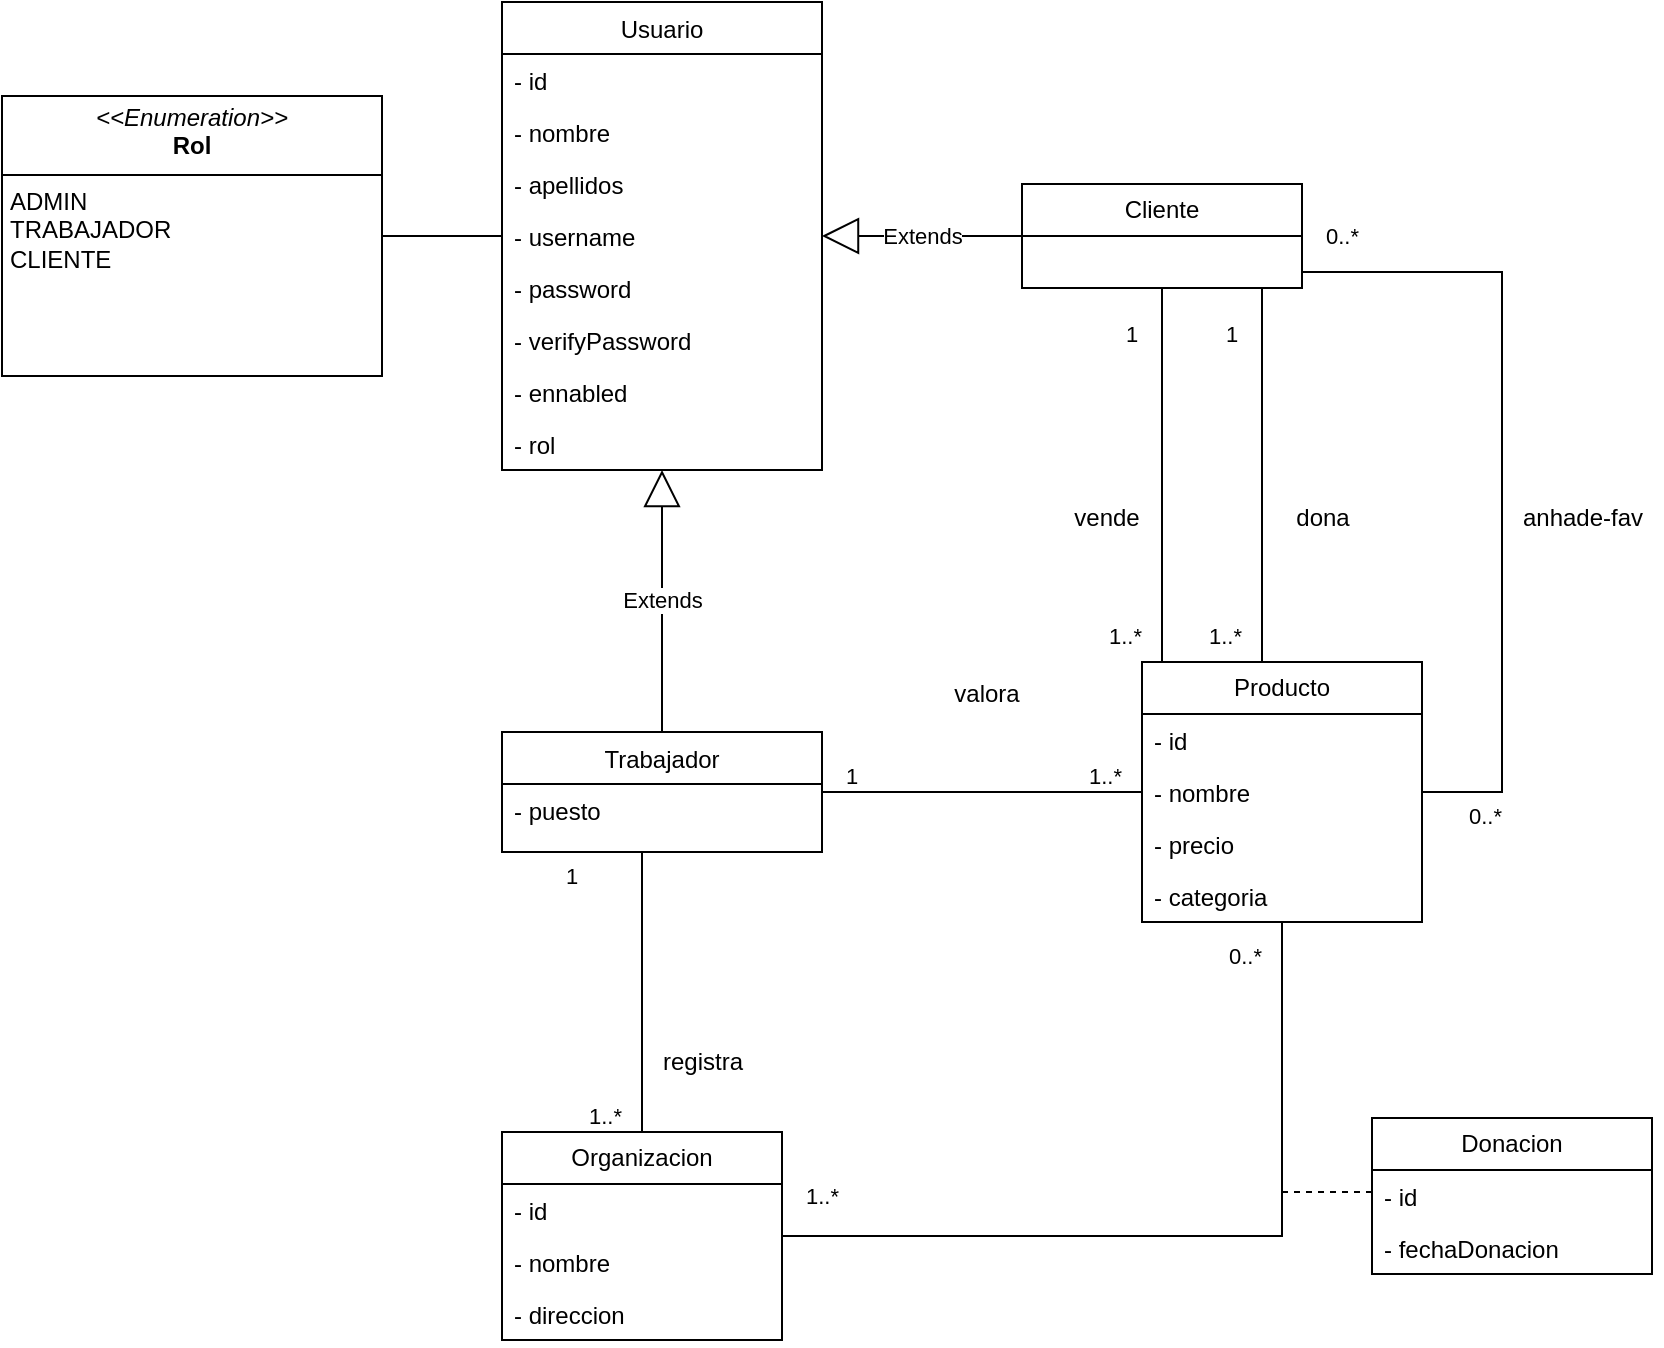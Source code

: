 <mxfile version="26.0.14">
  <diagram id="C5RBs43oDa-KdzZeNtuy" name="Page-1">
    <mxGraphModel dx="1834" dy="746" grid="1" gridSize="10" guides="1" tooltips="1" connect="1" arrows="1" fold="1" page="0" pageScale="1" pageWidth="827" pageHeight="1169" math="0" shadow="0">
      <root>
        <mxCell id="WIyWlLk6GJQsqaUBKTNV-0" />
        <mxCell id="WIyWlLk6GJQsqaUBKTNV-1" parent="WIyWlLk6GJQsqaUBKTNV-0" />
        <mxCell id="zkfFHV4jXpPFQw0GAbJ--0" value="Usuario" style="swimlane;fontStyle=0;align=center;verticalAlign=top;childLayout=stackLayout;horizontal=1;startSize=26;horizontalStack=0;resizeParent=1;resizeLast=0;collapsible=1;marginBottom=0;rounded=0;shadow=0;strokeWidth=1;" parent="WIyWlLk6GJQsqaUBKTNV-1" vertex="1">
          <mxGeometry x="220" y="55" width="160" height="234" as="geometry">
            <mxRectangle x="230" y="140" width="160" height="26" as="alternateBounds" />
          </mxGeometry>
        </mxCell>
        <mxCell id="zkfFHV4jXpPFQw0GAbJ--1" value="- id" style="text;align=left;verticalAlign=top;spacingLeft=4;spacingRight=4;overflow=hidden;rotatable=0;points=[[0,0.5],[1,0.5]];portConstraint=eastwest;" parent="zkfFHV4jXpPFQw0GAbJ--0" vertex="1">
          <mxGeometry y="26" width="160" height="26" as="geometry" />
        </mxCell>
        <mxCell id="Y8e6UUebGiFFoFMLoVHy-8" value="- nombre" style="text;strokeColor=none;fillColor=none;align=left;verticalAlign=top;spacingLeft=4;spacingRight=4;overflow=hidden;rotatable=0;points=[[0,0.5],[1,0.5]];portConstraint=eastwest;whiteSpace=wrap;html=1;" vertex="1" parent="zkfFHV4jXpPFQw0GAbJ--0">
          <mxGeometry y="52" width="160" height="26" as="geometry" />
        </mxCell>
        <mxCell id="Y8e6UUebGiFFoFMLoVHy-9" value="- apellidos" style="text;strokeColor=none;fillColor=none;align=left;verticalAlign=top;spacingLeft=4;spacingRight=4;overflow=hidden;rotatable=0;points=[[0,0.5],[1,0.5]];portConstraint=eastwest;whiteSpace=wrap;html=1;" vertex="1" parent="zkfFHV4jXpPFQw0GAbJ--0">
          <mxGeometry y="78" width="160" height="26" as="geometry" />
        </mxCell>
        <mxCell id="zkfFHV4jXpPFQw0GAbJ--2" value="- username" style="text;align=left;verticalAlign=top;spacingLeft=4;spacingRight=4;overflow=hidden;rotatable=0;points=[[0,0.5],[1,0.5]];portConstraint=eastwest;rounded=0;shadow=0;html=0;" parent="zkfFHV4jXpPFQw0GAbJ--0" vertex="1">
          <mxGeometry y="104" width="160" height="26" as="geometry" />
        </mxCell>
        <mxCell id="zkfFHV4jXpPFQw0GAbJ--3" value="- password" style="text;align=left;verticalAlign=top;spacingLeft=4;spacingRight=4;overflow=hidden;rotatable=0;points=[[0,0.5],[1,0.5]];portConstraint=eastwest;rounded=0;shadow=0;html=0;" parent="zkfFHV4jXpPFQw0GAbJ--0" vertex="1">
          <mxGeometry y="130" width="160" height="26" as="geometry" />
        </mxCell>
        <mxCell id="R_1o_fO4AISCo-Te8S6k-2" value="- verifyPassword" style="text;align=left;verticalAlign=top;spacingLeft=4;spacingRight=4;overflow=hidden;rotatable=0;points=[[0,0.5],[1,0.5]];portConstraint=eastwest;rounded=0;shadow=0;html=0;" parent="zkfFHV4jXpPFQw0GAbJ--0" vertex="1">
          <mxGeometry y="156" width="160" height="26" as="geometry" />
        </mxCell>
        <mxCell id="R_1o_fO4AISCo-Te8S6k-4" value="- ennabled" style="text;strokeColor=none;fillColor=none;align=left;verticalAlign=top;spacingLeft=4;spacingRight=4;overflow=hidden;rotatable=0;points=[[0,0.5],[1,0.5]];portConstraint=eastwest;whiteSpace=wrap;html=1;" parent="zkfFHV4jXpPFQw0GAbJ--0" vertex="1">
          <mxGeometry y="182" width="160" height="26" as="geometry" />
        </mxCell>
        <mxCell id="Y8e6UUebGiFFoFMLoVHy-2" value="- rol" style="text;strokeColor=none;fillColor=none;align=left;verticalAlign=top;spacingLeft=4;spacingRight=4;overflow=hidden;rotatable=0;points=[[0,0.5],[1,0.5]];portConstraint=eastwest;whiteSpace=wrap;html=1;" vertex="1" parent="zkfFHV4jXpPFQw0GAbJ--0">
          <mxGeometry y="208" width="160" height="26" as="geometry" />
        </mxCell>
        <mxCell id="zkfFHV4jXpPFQw0GAbJ--17" value="Trabajador" style="swimlane;fontStyle=0;align=center;verticalAlign=top;childLayout=stackLayout;horizontal=1;startSize=26;horizontalStack=0;resizeParent=1;resizeLast=0;collapsible=1;marginBottom=0;rounded=0;shadow=0;strokeWidth=1;" parent="WIyWlLk6GJQsqaUBKTNV-1" vertex="1">
          <mxGeometry x="220" y="420" width="160" height="60" as="geometry">
            <mxRectangle x="550" y="140" width="160" height="26" as="alternateBounds" />
          </mxGeometry>
        </mxCell>
        <mxCell id="zkfFHV4jXpPFQw0GAbJ--21" value="- puesto" style="text;align=left;verticalAlign=top;spacingLeft=4;spacingRight=4;overflow=hidden;rotatable=0;points=[[0,0.5],[1,0.5]];portConstraint=eastwest;rounded=0;shadow=0;html=0;" parent="zkfFHV4jXpPFQw0GAbJ--17" vertex="1">
          <mxGeometry y="26" width="160" height="26" as="geometry" />
        </mxCell>
        <mxCell id="R_1o_fO4AISCo-Te8S6k-12" value="Cliente" style="swimlane;fontStyle=0;childLayout=stackLayout;horizontal=1;startSize=26;fillColor=none;horizontalStack=0;resizeParent=1;resizeParentMax=0;resizeLast=0;collapsible=1;marginBottom=0;whiteSpace=wrap;html=1;" parent="WIyWlLk6GJQsqaUBKTNV-1" vertex="1">
          <mxGeometry x="480" y="146" width="140" height="52" as="geometry" />
        </mxCell>
        <mxCell id="R_1o_fO4AISCo-Te8S6k-19" value="Producto" style="swimlane;fontStyle=0;childLayout=stackLayout;horizontal=1;startSize=26;fillColor=none;horizontalStack=0;resizeParent=1;resizeParentMax=0;resizeLast=0;collapsible=1;marginBottom=0;whiteSpace=wrap;html=1;" parent="WIyWlLk6GJQsqaUBKTNV-1" vertex="1">
          <mxGeometry x="540" y="385" width="140" height="130" as="geometry" />
        </mxCell>
        <mxCell id="R_1o_fO4AISCo-Te8S6k-20" value="- id" style="text;strokeColor=none;fillColor=none;align=left;verticalAlign=top;spacingLeft=4;spacingRight=4;overflow=hidden;rotatable=0;points=[[0,0.5],[1,0.5]];portConstraint=eastwest;whiteSpace=wrap;html=1;" parent="R_1o_fO4AISCo-Te8S6k-19" vertex="1">
          <mxGeometry y="26" width="140" height="26" as="geometry" />
        </mxCell>
        <mxCell id="R_1o_fO4AISCo-Te8S6k-21" value="- nombre" style="text;strokeColor=none;fillColor=none;align=left;verticalAlign=top;spacingLeft=4;spacingRight=4;overflow=hidden;rotatable=0;points=[[0,0.5],[1,0.5]];portConstraint=eastwest;whiteSpace=wrap;html=1;" parent="R_1o_fO4AISCo-Te8S6k-19" vertex="1">
          <mxGeometry y="52" width="140" height="26" as="geometry" />
        </mxCell>
        <mxCell id="R_1o_fO4AISCo-Te8S6k-24" value="- precio" style="text;strokeColor=none;fillColor=none;align=left;verticalAlign=top;spacingLeft=4;spacingRight=4;overflow=hidden;rotatable=0;points=[[0,0.5],[1,0.5]];portConstraint=eastwest;whiteSpace=wrap;html=1;" parent="R_1o_fO4AISCo-Te8S6k-19" vertex="1">
          <mxGeometry y="78" width="140" height="26" as="geometry" />
        </mxCell>
        <mxCell id="R_1o_fO4AISCo-Te8S6k-22" value="- categoria" style="text;strokeColor=none;fillColor=none;align=left;verticalAlign=top;spacingLeft=4;spacingRight=4;overflow=hidden;rotatable=0;points=[[0,0.5],[1,0.5]];portConstraint=eastwest;whiteSpace=wrap;html=1;" parent="R_1o_fO4AISCo-Te8S6k-19" vertex="1">
          <mxGeometry y="104" width="140" height="26" as="geometry" />
        </mxCell>
        <mxCell id="R_1o_fO4AISCo-Te8S6k-28" value="" style="endArrow=none;html=1;edgeStyle=orthogonalEdgeStyle;rounded=0;" parent="WIyWlLk6GJQsqaUBKTNV-1" source="zkfFHV4jXpPFQw0GAbJ--17" target="R_1o_fO4AISCo-Te8S6k-19" edge="1">
          <mxGeometry relative="1" as="geometry">
            <mxPoint x="380" y="460" as="sourcePoint" />
            <mxPoint x="540" y="460" as="targetPoint" />
          </mxGeometry>
        </mxCell>
        <mxCell id="R_1o_fO4AISCo-Te8S6k-29" value="1" style="edgeLabel;resizable=0;html=1;align=left;verticalAlign=bottom;" parent="R_1o_fO4AISCo-Te8S6k-28" connectable="0" vertex="1">
          <mxGeometry x="-1" relative="1" as="geometry">
            <mxPoint x="10" as="offset" />
          </mxGeometry>
        </mxCell>
        <mxCell id="R_1o_fO4AISCo-Te8S6k-30" value="1..*" style="edgeLabel;resizable=0;html=1;align=right;verticalAlign=bottom;" parent="R_1o_fO4AISCo-Te8S6k-28" connectable="0" vertex="1">
          <mxGeometry x="1" relative="1" as="geometry">
            <mxPoint x="-10" as="offset" />
          </mxGeometry>
        </mxCell>
        <mxCell id="R_1o_fO4AISCo-Te8S6k-32" value="" style="endArrow=none;html=1;edgeStyle=orthogonalEdgeStyle;rounded=0;" parent="WIyWlLk6GJQsqaUBKTNV-1" source="R_1o_fO4AISCo-Te8S6k-12" target="R_1o_fO4AISCo-Te8S6k-19" edge="1">
          <mxGeometry relative="1" as="geometry">
            <mxPoint x="330" y="380" as="sourcePoint" />
            <mxPoint x="490" y="380" as="targetPoint" />
            <Array as="points">
              <mxPoint x="550" y="330" />
              <mxPoint x="550" y="330" />
            </Array>
          </mxGeometry>
        </mxCell>
        <mxCell id="R_1o_fO4AISCo-Te8S6k-33" value="1" style="edgeLabel;resizable=0;html=1;align=left;verticalAlign=bottom;" parent="R_1o_fO4AISCo-Te8S6k-32" connectable="0" vertex="1">
          <mxGeometry x="-1" relative="1" as="geometry">
            <mxPoint x="-20" y="31" as="offset" />
          </mxGeometry>
        </mxCell>
        <mxCell id="R_1o_fO4AISCo-Te8S6k-34" value="1..*" style="edgeLabel;resizable=0;html=1;align=right;verticalAlign=bottom;" parent="R_1o_fO4AISCo-Te8S6k-32" connectable="0" vertex="1">
          <mxGeometry x="1" relative="1" as="geometry">
            <mxPoint x="-10" y="-5" as="offset" />
          </mxGeometry>
        </mxCell>
        <mxCell id="R_1o_fO4AISCo-Te8S6k-35" value="vende" style="text;html=1;align=center;verticalAlign=middle;resizable=0;points=[];autosize=1;strokeColor=none;fillColor=none;rotation=0;" parent="WIyWlLk6GJQsqaUBKTNV-1" vertex="1">
          <mxGeometry x="492" y="298" width="60" height="30" as="geometry" />
        </mxCell>
        <mxCell id="R_1o_fO4AISCo-Te8S6k-36" value="" style="endArrow=none;html=1;edgeStyle=orthogonalEdgeStyle;rounded=0;" parent="WIyWlLk6GJQsqaUBKTNV-1" source="R_1o_fO4AISCo-Te8S6k-12" target="R_1o_fO4AISCo-Te8S6k-19" edge="1">
          <mxGeometry relative="1" as="geometry">
            <mxPoint x="330" y="380" as="sourcePoint" />
            <mxPoint x="490" y="380" as="targetPoint" />
            <Array as="points">
              <mxPoint x="720" y="190" />
              <mxPoint x="720" y="450" />
            </Array>
          </mxGeometry>
        </mxCell>
        <mxCell id="R_1o_fO4AISCo-Te8S6k-37" value="0..*" style="edgeLabel;resizable=0;html=1;align=left;verticalAlign=bottom;" parent="R_1o_fO4AISCo-Te8S6k-36" connectable="0" vertex="1">
          <mxGeometry x="-1" relative="1" as="geometry">
            <mxPoint x="10" y="-10" as="offset" />
          </mxGeometry>
        </mxCell>
        <mxCell id="R_1o_fO4AISCo-Te8S6k-38" value="0..*" style="edgeLabel;resizable=0;html=1;align=right;verticalAlign=bottom;" parent="R_1o_fO4AISCo-Te8S6k-36" connectable="0" vertex="1">
          <mxGeometry x="1" relative="1" as="geometry">
            <mxPoint x="40" y="20" as="offset" />
          </mxGeometry>
        </mxCell>
        <mxCell id="R_1o_fO4AISCo-Te8S6k-39" value="anhade-fav" style="text;html=1;align=center;verticalAlign=middle;resizable=0;points=[];autosize=1;strokeColor=none;fillColor=none;rotation=0;" parent="WIyWlLk6GJQsqaUBKTNV-1" vertex="1">
          <mxGeometry x="720" y="298" width="80" height="30" as="geometry" />
        </mxCell>
        <mxCell id="R_1o_fO4AISCo-Te8S6k-40" value="valora" style="text;html=1;align=center;verticalAlign=middle;resizable=0;points=[];autosize=1;strokeColor=none;fillColor=none;rotation=0;" parent="WIyWlLk6GJQsqaUBKTNV-1" vertex="1">
          <mxGeometry x="432" y="386" width="60" height="30" as="geometry" />
        </mxCell>
        <mxCell id="R_1o_fO4AISCo-Te8S6k-41" value="Organizacion" style="swimlane;fontStyle=0;childLayout=stackLayout;horizontal=1;startSize=26;fillColor=none;horizontalStack=0;resizeParent=1;resizeParentMax=0;resizeLast=0;collapsible=1;marginBottom=0;whiteSpace=wrap;html=1;" parent="WIyWlLk6GJQsqaUBKTNV-1" vertex="1">
          <mxGeometry x="220" y="620" width="140" height="104" as="geometry" />
        </mxCell>
        <mxCell id="R_1o_fO4AISCo-Te8S6k-42" value="- id" style="text;strokeColor=none;fillColor=none;align=left;verticalAlign=top;spacingLeft=4;spacingRight=4;overflow=hidden;rotatable=0;points=[[0,0.5],[1,0.5]];portConstraint=eastwest;whiteSpace=wrap;html=1;" parent="R_1o_fO4AISCo-Te8S6k-41" vertex="1">
          <mxGeometry y="26" width="140" height="26" as="geometry" />
        </mxCell>
        <mxCell id="R_1o_fO4AISCo-Te8S6k-43" value="- nombre" style="text;strokeColor=none;fillColor=none;align=left;verticalAlign=top;spacingLeft=4;spacingRight=4;overflow=hidden;rotatable=0;points=[[0,0.5],[1,0.5]];portConstraint=eastwest;whiteSpace=wrap;html=1;" parent="R_1o_fO4AISCo-Te8S6k-41" vertex="1">
          <mxGeometry y="52" width="140" height="26" as="geometry" />
        </mxCell>
        <mxCell id="R_1o_fO4AISCo-Te8S6k-44" value="- direccion" style="text;strokeColor=none;fillColor=none;align=left;verticalAlign=top;spacingLeft=4;spacingRight=4;overflow=hidden;rotatable=0;points=[[0,0.5],[1,0.5]];portConstraint=eastwest;whiteSpace=wrap;html=1;" parent="R_1o_fO4AISCo-Te8S6k-41" vertex="1">
          <mxGeometry y="78" width="140" height="26" as="geometry" />
        </mxCell>
        <mxCell id="R_1o_fO4AISCo-Te8S6k-45" value="" style="endArrow=none;html=1;edgeStyle=orthogonalEdgeStyle;rounded=0;" parent="WIyWlLk6GJQsqaUBKTNV-1" source="zkfFHV4jXpPFQw0GAbJ--17" target="R_1o_fO4AISCo-Te8S6k-41" edge="1">
          <mxGeometry relative="1" as="geometry">
            <mxPoint x="330" y="480" as="sourcePoint" />
            <mxPoint x="490" y="480" as="targetPoint" />
            <Array as="points">
              <mxPoint x="290" y="550" />
              <mxPoint x="290" y="550" />
            </Array>
          </mxGeometry>
        </mxCell>
        <mxCell id="R_1o_fO4AISCo-Te8S6k-46" value="1" style="edgeLabel;resizable=0;html=1;align=left;verticalAlign=bottom;" parent="R_1o_fO4AISCo-Te8S6k-45" connectable="0" vertex="1">
          <mxGeometry x="-1" relative="1" as="geometry">
            <mxPoint x="-40" y="20" as="offset" />
          </mxGeometry>
        </mxCell>
        <mxCell id="R_1o_fO4AISCo-Te8S6k-47" value="1..*" style="edgeLabel;resizable=0;html=1;align=right;verticalAlign=bottom;" parent="R_1o_fO4AISCo-Te8S6k-45" connectable="0" vertex="1">
          <mxGeometry x="1" relative="1" as="geometry">
            <mxPoint x="-10" as="offset" />
          </mxGeometry>
        </mxCell>
        <mxCell id="R_1o_fO4AISCo-Te8S6k-48" value="registra" style="text;html=1;align=center;verticalAlign=middle;resizable=0;points=[];autosize=1;strokeColor=none;fillColor=none;rotation=0;" parent="WIyWlLk6GJQsqaUBKTNV-1" vertex="1">
          <mxGeometry x="290" y="570" width="60" height="30" as="geometry" />
        </mxCell>
        <mxCell id="R_1o_fO4AISCo-Te8S6k-49" value="" style="endArrow=none;html=1;edgeStyle=orthogonalEdgeStyle;rounded=0;" parent="WIyWlLk6GJQsqaUBKTNV-1" edge="1" target="R_1o_fO4AISCo-Te8S6k-19" source="R_1o_fO4AISCo-Te8S6k-12">
          <mxGeometry relative="1" as="geometry">
            <mxPoint x="650" y="229" as="sourcePoint" />
            <mxPoint x="650" y="385" as="targetPoint" />
            <Array as="points">
              <mxPoint x="600" y="270" />
              <mxPoint x="600" y="270" />
            </Array>
          </mxGeometry>
        </mxCell>
        <mxCell id="R_1o_fO4AISCo-Te8S6k-50" value="1" style="edgeLabel;resizable=0;html=1;align=left;verticalAlign=bottom;" parent="R_1o_fO4AISCo-Te8S6k-49" connectable="0" vertex="1">
          <mxGeometry x="-1" relative="1" as="geometry">
            <mxPoint x="-20" y="31" as="offset" />
          </mxGeometry>
        </mxCell>
        <mxCell id="R_1o_fO4AISCo-Te8S6k-51" value="1..*" style="edgeLabel;resizable=0;html=1;align=right;verticalAlign=bottom;" parent="R_1o_fO4AISCo-Te8S6k-49" connectable="0" vertex="1">
          <mxGeometry x="1" relative="1" as="geometry">
            <mxPoint x="-10" y="-5" as="offset" />
          </mxGeometry>
        </mxCell>
        <mxCell id="R_1o_fO4AISCo-Te8S6k-52" value="dona" style="text;html=1;align=center;verticalAlign=middle;resizable=0;points=[];autosize=1;strokeColor=none;fillColor=none;rotation=0;" parent="WIyWlLk6GJQsqaUBKTNV-1" vertex="1">
          <mxGeometry x="605" y="298" width="50" height="30" as="geometry" />
        </mxCell>
        <mxCell id="R_1o_fO4AISCo-Te8S6k-53" value="" style="endArrow=none;html=1;edgeStyle=orthogonalEdgeStyle;rounded=0;" parent="WIyWlLk6GJQsqaUBKTNV-1" source="R_1o_fO4AISCo-Te8S6k-41" target="R_1o_fO4AISCo-Te8S6k-19" edge="1">
          <mxGeometry relative="1" as="geometry">
            <mxPoint x="440" y="640" as="sourcePoint" />
            <mxPoint x="600" y="640" as="targetPoint" />
          </mxGeometry>
        </mxCell>
        <mxCell id="R_1o_fO4AISCo-Te8S6k-54" value="1..*" style="edgeLabel;resizable=0;html=1;align=left;verticalAlign=bottom;" parent="R_1o_fO4AISCo-Te8S6k-53" connectable="0" vertex="1">
          <mxGeometry x="-1" relative="1" as="geometry">
            <mxPoint x="10" y="-12" as="offset" />
          </mxGeometry>
        </mxCell>
        <mxCell id="R_1o_fO4AISCo-Te8S6k-55" value="0..*" style="edgeLabel;resizable=0;html=1;align=right;verticalAlign=bottom;" parent="R_1o_fO4AISCo-Te8S6k-53" connectable="0" vertex="1">
          <mxGeometry x="1" relative="1" as="geometry">
            <mxPoint x="-10" y="25" as="offset" />
          </mxGeometry>
        </mxCell>
        <mxCell id="R_1o_fO4AISCo-Te8S6k-56" value="" style="endArrow=none;dashed=1;html=1;rounded=0;edgeStyle=elbowEdgeStyle;elbow=vertical;" parent="WIyWlLk6GJQsqaUBKTNV-1" edge="1" target="R_1o_fO4AISCo-Te8S6k-57">
          <mxGeometry width="50" height="50" relative="1" as="geometry">
            <mxPoint x="610" y="650" as="sourcePoint" />
            <mxPoint x="700" y="650" as="targetPoint" />
          </mxGeometry>
        </mxCell>
        <mxCell id="R_1o_fO4AISCo-Te8S6k-57" value="Donacion" style="swimlane;fontStyle=0;childLayout=stackLayout;horizontal=1;startSize=26;fillColor=none;horizontalStack=0;resizeParent=1;resizeParentMax=0;resizeLast=0;collapsible=1;marginBottom=0;whiteSpace=wrap;html=1;" parent="WIyWlLk6GJQsqaUBKTNV-1" vertex="1">
          <mxGeometry x="655" y="613" width="140" height="78" as="geometry" />
        </mxCell>
        <mxCell id="R_1o_fO4AISCo-Te8S6k-58" value="- id" style="text;strokeColor=none;fillColor=none;align=left;verticalAlign=top;spacingLeft=4;spacingRight=4;overflow=hidden;rotatable=0;points=[[0,0.5],[1,0.5]];portConstraint=eastwest;whiteSpace=wrap;html=1;" parent="R_1o_fO4AISCo-Te8S6k-57" vertex="1">
          <mxGeometry y="26" width="140" height="26" as="geometry" />
        </mxCell>
        <mxCell id="Y8e6UUebGiFFoFMLoVHy-7" value="- fechaDonacion" style="text;strokeColor=none;fillColor=none;align=left;verticalAlign=top;spacingLeft=4;spacingRight=4;overflow=hidden;rotatable=0;points=[[0,0.5],[1,0.5]];portConstraint=eastwest;whiteSpace=wrap;html=1;" vertex="1" parent="R_1o_fO4AISCo-Te8S6k-57">
          <mxGeometry y="52" width="140" height="26" as="geometry" />
        </mxCell>
        <mxCell id="Y8e6UUebGiFFoFMLoVHy-3" value="Extends" style="endArrow=block;endSize=16;endFill=0;html=1;rounded=0;" edge="1" parent="WIyWlLk6GJQsqaUBKTNV-1" source="zkfFHV4jXpPFQw0GAbJ--17" target="zkfFHV4jXpPFQw0GAbJ--0">
          <mxGeometry x="0.009" width="160" relative="1" as="geometry">
            <mxPoint x="350" y="440" as="sourcePoint" />
            <mxPoint x="400" y="330" as="targetPoint" />
            <mxPoint as="offset" />
          </mxGeometry>
        </mxCell>
        <mxCell id="Y8e6UUebGiFFoFMLoVHy-4" value="Extends" style="endArrow=block;endSize=16;endFill=0;html=1;rounded=0;" edge="1" parent="WIyWlLk6GJQsqaUBKTNV-1" source="R_1o_fO4AISCo-Te8S6k-12" target="zkfFHV4jXpPFQw0GAbJ--0">
          <mxGeometry width="160" relative="1" as="geometry">
            <mxPoint x="469.5" y="270" as="sourcePoint" />
            <mxPoint x="469.5" y="180" as="targetPoint" />
          </mxGeometry>
        </mxCell>
        <mxCell id="Y8e6UUebGiFFoFMLoVHy-5" value="&lt;p style=&quot;margin:0px;margin-top:4px;text-align:center;&quot;&gt;&lt;i&gt;&amp;lt;&amp;lt;Enumeration&amp;gt;&amp;gt;&lt;/i&gt;&lt;br&gt;&lt;b&gt;Rol&lt;/b&gt;&lt;/p&gt;&lt;hr size=&quot;1&quot; style=&quot;border-style:solid;&quot;&gt;&lt;p style=&quot;margin:0px;margin-left:4px;&quot;&gt;ADMIN&lt;/p&gt;&lt;p style=&quot;margin:0px;margin-left:4px;&quot;&gt;TRABAJADOR&lt;/p&gt;&lt;p style=&quot;margin:0px;margin-left:4px;&quot;&gt;CLIENTE&lt;/p&gt;" style="verticalAlign=top;align=left;overflow=fill;html=1;whiteSpace=wrap;" vertex="1" parent="WIyWlLk6GJQsqaUBKTNV-1">
          <mxGeometry x="-30" y="102" width="190" height="140" as="geometry" />
        </mxCell>
        <mxCell id="Y8e6UUebGiFFoFMLoVHy-6" value="" style="endArrow=none;html=1;rounded=0;" edge="1" parent="WIyWlLk6GJQsqaUBKTNV-1" source="Y8e6UUebGiFFoFMLoVHy-5" target="zkfFHV4jXpPFQw0GAbJ--0">
          <mxGeometry width="50" height="50" relative="1" as="geometry">
            <mxPoint x="400" y="270" as="sourcePoint" />
            <mxPoint x="450" y="220" as="targetPoint" />
          </mxGeometry>
        </mxCell>
      </root>
    </mxGraphModel>
  </diagram>
</mxfile>
